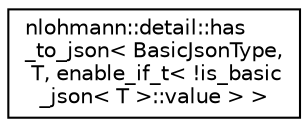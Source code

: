 digraph "Graphical Class Hierarchy"
{
 // LATEX_PDF_SIZE
  edge [fontname="Helvetica",fontsize="10",labelfontname="Helvetica",labelfontsize="10"];
  node [fontname="Helvetica",fontsize="10",shape=record];
  rankdir="LR";
  Node0 [label="nlohmann::detail::has\l_to_json\< BasicJsonType,\l T, enable_if_t\< !is_basic\l_json\< T \>::value \> \>",height=0.2,width=0.4,color="black", fillcolor="white", style="filled",URL="$d9/de1/structnlohmann_1_1detail_1_1has__to__json_3_01BasicJsonType_00_01T_00_01enable__if__t_3_01_9is__4a8838c1c30336126696a126041e661c.html",tooltip=" "];
}

